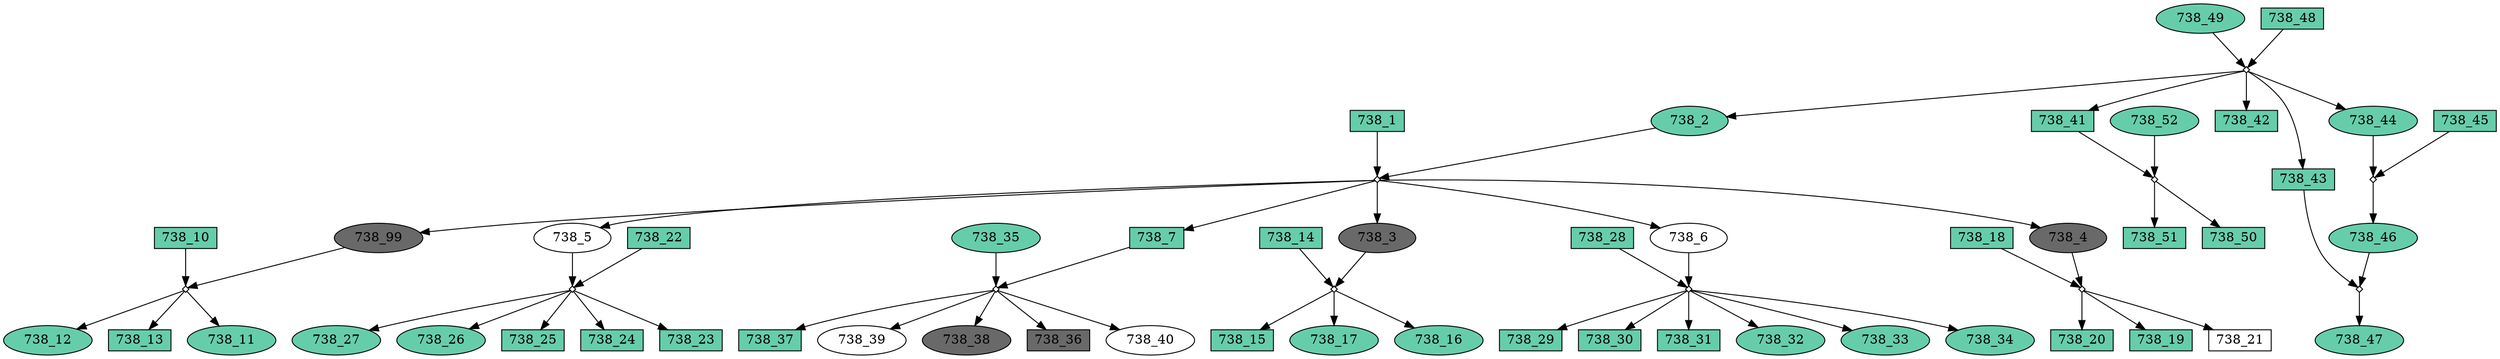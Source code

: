 digraph {
	"738_12" [shape=box fillcolor=aquamarine3 fontcolor=black height=0.3 regular=0 shape=ellipse style=filled width=0.5]
	"738_10x738_99" -> "738_12"
	"738_5" [shape=box fillcolor=white fontcolor=black height=0.3 regular=0 shape=ellipse style=filled width=0.5]
	"738_1x738_2" -> "738_5"
	"738_5" -> "738_22x738_5"
	"738_27" [shape=box fillcolor=aquamarine3 fontcolor=black height=0.3 regular=0 shape=ellipse style=filled width=0.5]
	"738_22x738_5" -> "738_27"
	"738_26" [shape=box fillcolor=aquamarine3 fontcolor=black height=0.3 regular=0 shape=ellipse style=filled width=0.5]
	"738_22x738_5" -> "738_26"
	"738_25" [shape=box fillcolor=aquamarine3 fontcolor=black height=0.3 regular=0 shape=box style=filled width=0.5]
	"738_22x738_5" -> "738_25"
	"738_24" [shape=box fillcolor=aquamarine3 fontcolor=black height=0.3 regular=0 shape=box style=filled width=0.5]
	"738_22x738_5" -> "738_24"
	"738_23" [shape=box fillcolor=aquamarine3 fontcolor=black height=0.3 regular=0 shape=box style=filled width=0.5]
	"738_22x738_5" -> "738_23"
	"738_22" [shape=box fillcolor=aquamarine3 fontcolor=black height=0.3 regular=0 shape=box style=filled width=0.5]
	"738_22" -> "738_22x738_5"
	"738_35" [shape=box fillcolor=aquamarine3 fontcolor=black height=0.3 regular=0 shape=ellipse style=filled width=0.5]
	"738_35" -> "738_7x738_35"
	"738_37" [shape=box fillcolor=aquamarine3 fontcolor=black height=0.3 regular=0 shape=box style=filled width=0.5]
	"738_7x738_35" -> "738_37"
	"738_39" [shape=box fillcolor=white fontcolor=black height=0.3 regular=0 shape=ellipse style=filled width=0.5]
	"738_7x738_35" -> "738_39"
	"738_49" [shape=box fillcolor=aquamarine3 fontcolor=black height=0.3 regular=0 shape=ellipse style=filled width=0.5]
	"738_49" -> "738_48x738_49"
	"738_48" [shape=box fillcolor=aquamarine3 fontcolor=black height=0.3 regular=0 shape=box style=filled width=0.5]
	"738_48" -> "738_48x738_49"
	"738_38" [shape=box fillcolor=dimgrey fontcolor=black height=0.3 regular=0 shape=ellipse style=filled width=0.5]
	"738_7x738_35" -> "738_38"
	"738_36" [shape=box fillcolor=dimgrey fontcolor=black height=0.3 regular=0 shape=box style=filled width=0.5]
	"738_7x738_35" -> "738_36"
	"738_41" [shape=box fillcolor=aquamarine3 fontcolor=black height=0.3 regular=0 shape=box style=filled width=0.5]
	"738_48x738_49" -> "738_41"
	"738_41" -> "738_41x738_52"
	"738_42" [shape=box fillcolor=aquamarine3 fontcolor=black height=0.3 regular=0 shape=box style=filled width=0.5]
	"738_48x738_49" -> "738_42"
	"738_43" [shape=box fillcolor=aquamarine3 fontcolor=black height=0.3 regular=0 shape=box style=filled width=0.5]
	"738_48x738_49" -> "738_43"
	"738_43" -> "738_43x738_46"
	"738_44" [shape=box fillcolor=aquamarine3 fontcolor=black height=0.3 regular=0 shape=ellipse style=filled width=0.5]
	"738_48x738_49" -> "738_44"
	"738_44" -> "738_45x738_44"
	"738_45" [shape=box fillcolor=aquamarine3 fontcolor=black height=0.3 regular=0 shape=box style=filled width=0.5]
	"738_45" -> "738_45x738_44"
	"738_46" [shape=box fillcolor=aquamarine3 fontcolor=black height=0.3 regular=0 shape=ellipse style=filled width=0.5]
	"738_45x738_44" -> "738_46"
	"738_46" -> "738_43x738_46"
	"738_47" [shape=box fillcolor=aquamarine3 fontcolor=black height=0.3 regular=0 shape=ellipse style=filled width=0.5]
	"738_43x738_46" -> "738_47"
	"738_14" [shape=box fillcolor=aquamarine3 fontcolor=black height=0.3 regular=0 shape=box style=filled width=0.5]
	"738_14" -> "738_14x738_3"
	"738_15" [shape=box fillcolor=aquamarine3 fontcolor=black height=0.3 regular=0 shape=box style=filled width=0.5]
	"738_14x738_3" -> "738_15"
	"738_20" [shape=box fillcolor=aquamarine3 fontcolor=black height=0.3 regular=0 shape=box style=filled width=0.5]
	"738_18x738_4" -> "738_20"
	"738_19" [shape=box fillcolor=aquamarine3 fontcolor=black height=0.3 regular=0 shape=box style=filled width=0.5]
	"738_18x738_4" -> "738_19"
	"738_18" [shape=box fillcolor=aquamarine3 fontcolor=black height=0.3 regular=0 shape=box style=filled width=0.5]
	"738_18" -> "738_18x738_4"
	"738_28" [shape=box fillcolor=aquamarine3 fontcolor=black height=0.3 regular=0 shape=box style=filled width=0.5]
	"738_28" -> "738_28x738_6"
	"738_17" [shape=box fillcolor=aquamarine3 fontcolor=black height=0.3 regular=0 shape=ellipse style=filled width=0.5]
	"738_14x738_3" -> "738_17"
	"738_29" [shape=box fillcolor=aquamarine3 fontcolor=black height=0.3 regular=0 shape=box style=filled width=0.5]
	"738_28x738_6" -> "738_29"
	"738_13" [shape=box fillcolor=aquamarine3 fontcolor=black height=0.3 regular=0 shape=box style=filled width=0.5]
	"738_10x738_99" -> "738_13"
	"738_11" [shape=box fillcolor=aquamarine3 fontcolor=black height=0.3 regular=0 shape=ellipse style=filled width=0.5]
	"738_10x738_99" -> "738_11"
	"738_10" [shape=box fillcolor=aquamarine3 fontcolor=black height=0.3 regular=0 shape=box style=filled width=0.5]
	"738_10" -> "738_10x738_99"
	"738_1" [shape=box fillcolor=aquamarine3 fontcolor=black height=0.3 regular=0 shape=box style=filled width=0.5]
	"738_1" -> "738_1x738_2"
	"738_2" [shape=box fillcolor=aquamarine3 fontcolor=black height=0.3 regular=0 shape=ellipse style=filled width=0.5]
	"738_48x738_49" -> "738_2"
	"738_2" -> "738_1x738_2"
	"738_7" [shape=box fillcolor=aquamarine3 fontcolor=black height=0.3 regular=0 shape=box style=filled width=0.5]
	"738_1x738_2" -> "738_7"
	"738_7" -> "738_7x738_35"
	"738_99" [shape=box fillcolor=dimgrey fontcolor=black height=0.3 regular=0 shape=ellipse style=filled width=0.5]
	"738_1x738_2" -> "738_99"
	"738_99" -> "738_10x738_99"
	"738_3" [shape=box fillcolor=dimgrey fontcolor=black height=0.3 regular=0 shape=ellipse style=filled width=0.5]
	"738_1x738_2" -> "738_3"
	"738_3" -> "738_14x738_3"
	"738_6" [shape=box fillcolor=white fontcolor=black height=0.3 regular=0 shape=ellipse style=filled width=0.5]
	"738_1x738_2" -> "738_6"
	"738_6" -> "738_28x738_6"
	"738_21" [shape=box fillcolor=white fontcolor=black height=0.3 regular=0 shape=box style=filled width=0.5]
	"738_18x738_4" -> "738_21"
	"738_16" [shape=box fillcolor=aquamarine3 fontcolor=black height=0.3 regular=0 shape=ellipse style=filled width=0.5]
	"738_14x738_3" -> "738_16"
	"738_51" [shape=box fillcolor=aquamarine3 fontcolor=black height=0.3 regular=0 shape=box style=filled width=0.5]
	"738_41x738_52" -> "738_51"
	"738_50" [shape=box fillcolor=aquamarine3 fontcolor=black height=0.3 regular=0 shape=box style=filled width=0.5]
	"738_41x738_52" -> "738_50"
	"738_30" [shape=box fillcolor=aquamarine3 fontcolor=black height=0.3 regular=0 shape=box style=filled width=0.5]
	"738_28x738_6" -> "738_30"
	"738_31" [shape=box fillcolor=aquamarine3 fontcolor=black height=0.3 regular=0 shape=box style=filled width=0.5]
	"738_28x738_6" -> "738_31"
	"738_52" [shape=box fillcolor=aquamarine3 fontcolor=black height=0.3 regular=0 shape=ellipse style=filled width=0.5]
	"738_52" -> "738_41x738_52"
	"738_40" [shape=box fillcolor=white fontcolor=black height=0.3 regular=0 shape=ellipse style=filled width=0.5]
	"738_7x738_35" -> "738_40"
	"738_32" [shape=box fillcolor=aquamarine3 fontcolor=black height=0.3 regular=0 shape=ellipse style=filled width=0.5]
	"738_28x738_6" -> "738_32"
	"738_33" [shape=box fillcolor=aquamarine3 fontcolor=black height=0.3 regular=0 shape=ellipse style=filled width=0.5]
	"738_28x738_6" -> "738_33"
	"738_4" [shape=box fillcolor=dimgrey fontcolor=black height=0.3 regular=0 shape=ellipse style=filled width=0.5]
	"738_1x738_2" -> "738_4"
	"738_4" -> "738_18x738_4"
	"738_34" [shape=box fillcolor=aquamarine3 fontcolor=black height=0.3 regular=0 shape=ellipse style=filled width=0.5]
	"738_28x738_6" -> "738_34"
	"738_41x738_52" [label="" height=.1 shape=diamond width=.1]
	"738_45x738_44" [label="" height=.1 shape=diamond width=.1]
	"738_43x738_46" [label="" height=.1 shape=diamond width=.1]
	"738_14x738_3" [label="" height=.1 shape=diamond width=.1]
	"738_1x738_2" [label="" height=.1 shape=diamond width=.1]
	"738_7x738_35" [label="" height=.1 shape=diamond width=.1]
	"738_18x738_4" [label="" height=.1 shape=diamond width=.1]
	"738_22x738_5" [label="" height=.1 shape=diamond width=.1]
	"738_10x738_99" [label="" height=.1 shape=diamond width=.1]
	"738_28x738_6" [label="" height=.1 shape=diamond width=.1]
	"738_48x738_49" [label="" height=.1 shape=diamond width=.1]
}
